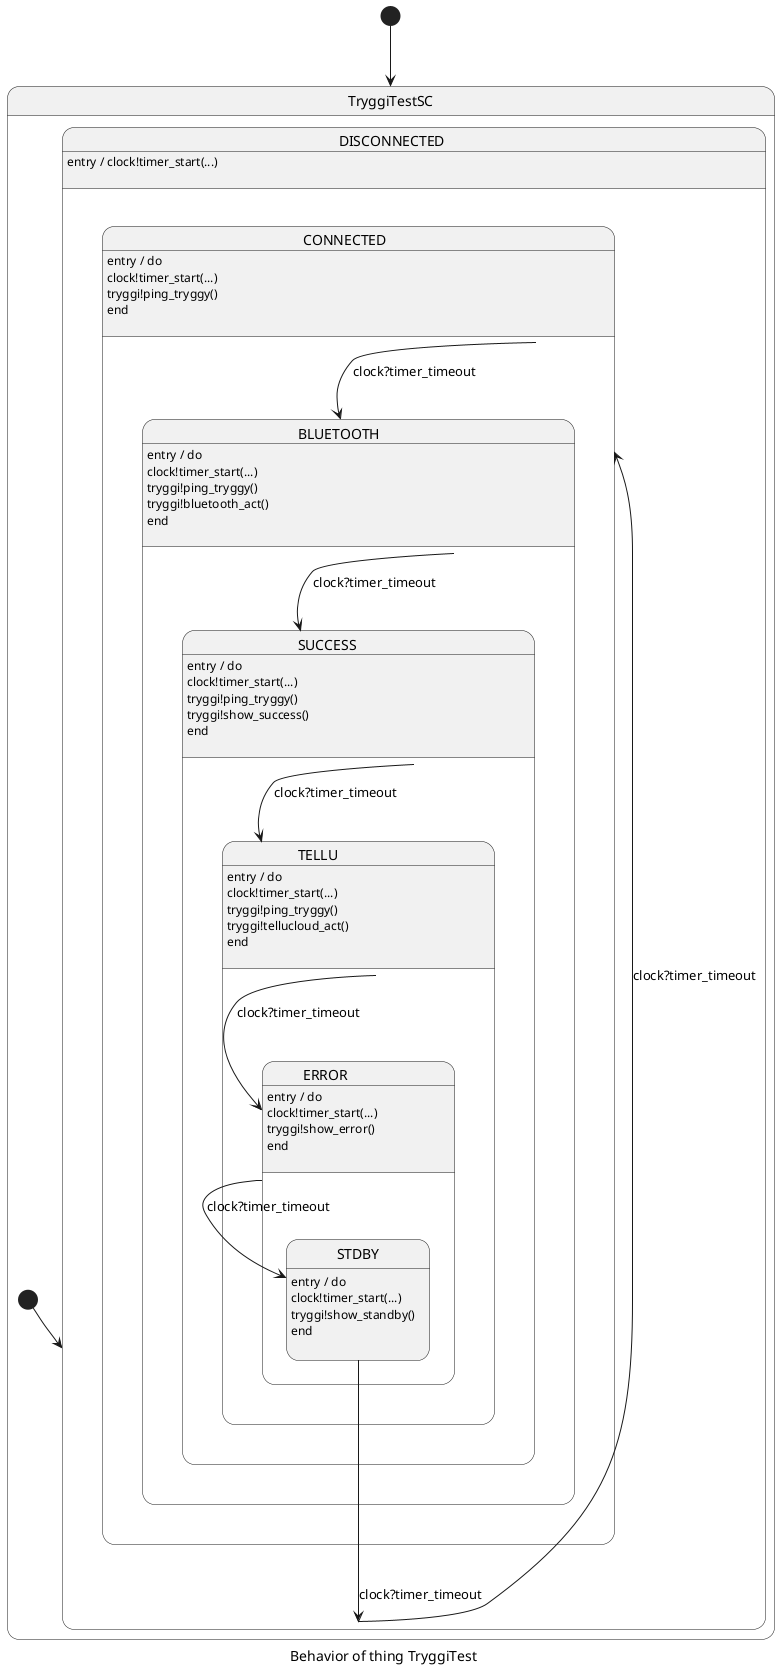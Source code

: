 @startuml
skinparam defaultTextAlignment left
caption Behavior of thing TryggiTest
[*] --> TryggiTestSC
state TryggiTestSC{
state DISCONNECTED{
	DISCONNECTED : entry / clock!timer_start(...)\n

DISCONNECTED --> CONNECTED : clock?timer_timeout
}
state CONNECTED{
	CONNECTED : entry / do \nclock!timer_start(...)\ntryggi!ping_tryggy()\nend\n

CONNECTED --> BLUETOOTH : clock?timer_timeout
}
state BLUETOOTH{
	BLUETOOTH : entry / do \nclock!timer_start(...)\ntryggi!ping_tryggy()\ntryggi!bluetooth_act()\nend\n

BLUETOOTH --> SUCCESS : clock?timer_timeout
}
state SUCCESS{
	SUCCESS : entry / do \nclock!timer_start(...)\ntryggi!ping_tryggy()\ntryggi!show_success()\nend\n

SUCCESS --> TELLU : clock?timer_timeout
}
state TELLU{
	TELLU : entry / do \nclock!timer_start(...)\ntryggi!ping_tryggy()\ntryggi!tellucloud_act()\nend\n

TELLU --> ERROR : clock?timer_timeout
}
state ERROR{
	ERROR : entry / do \nclock!timer_start(...)\ntryggi!show_error()\nend\n

ERROR --> STDBY : clock?timer_timeout
}
state STDBY{
	STDBY : entry / do \nclock!timer_start(...)\ntryggi!show_standby()\nend\n

STDBY --> DISCONNECTED : clock?timer_timeout
}
[*] --> DISCONNECTED
}
@enduml
